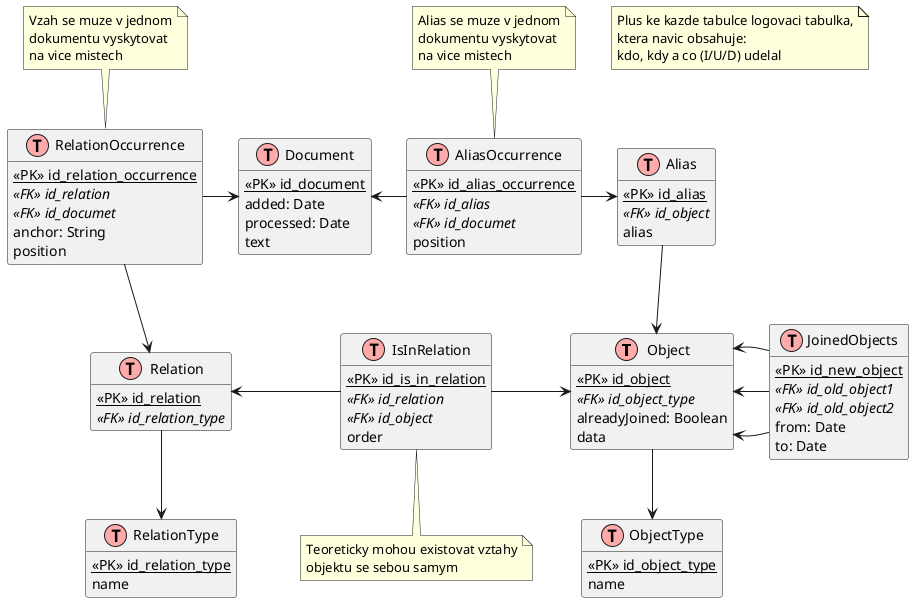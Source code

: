 @startuml
!define table(x) class x << (T,#FFAAAA) >>
!define primary_key(x) <u><<PK>> x</u>
!define foreign_key(x) <i><<FK>> x</i>
hide methods
hide stereotypes

table(Object) {
	primary_key(id_object)
	foreign_key(id_object_type)
	alreadyJoined: Boolean
	data
}

table(ObjectType) {
	primary_key(id_object_type)
	name
}

table(Relation) {
	primary_key(id_relation)
	foreign_key(id_relation_type)
}

table(RelationType) {
	primary_key(id_relation_type)
	name
}

table(IsInRelation) {
	primary_key(id_is_in_relation)
	foreign_key(id_relation)
	foreign_key(id_object)
	order
}

table(JoinedObjects) {
	primary_key(id_new_object)
	foreign_key(id_old_object1)
	foreign_key(id_old_object2)
	from: Date
	to: Date
}

table(Document) {
	primary_key(id_document)
	added: Date
	processed: Date
	text
}

table(RelationOccurrence) {
	primary_key(id_relation_occurrence)
	foreign_key(id_relation)
	foreign_key(id_documet)
	anchor: String
	position
}

table(Alias) {
	primary_key(id_alias)
	foreign_key(id_object)
	alias
}

table(AliasOccurrence) {
	primary_key(id_alias_occurrence)
	foreign_key(id_alias)
	foreign_key(id_documet)
	position
}

Document <- AliasOccurrence
AliasOccurrence -> Alias
Alias --> Object
Object <- JoinedObjects
Object <- JoinedObjects
Object <- JoinedObjects
Object --> ObjectType
RelationOccurrence -> Document
RelationOccurrence --> Relation
IsInRelation -> Object
Relation <- IsInRelation
Relation --> RelationType

note top of AliasOccurrence
	Alias se muze v jednom
	dokumentu vyskytovat
	na vice mistech
end note

note top of RelationOccurrence
	Vzah se muze v jednom
	dokumentu vyskytovat
	na vice mistech
end note

note bottom of IsInRelation
	Teoreticky mohou existovat vztahy
	objektu se sebou samym
end note

note as N1
	Plus ke kazde tabulce logovaci tabulka,
	ktera navic obsahuje:
	kdo, kdy a co (I/U/D) udelal
end note

@enduml